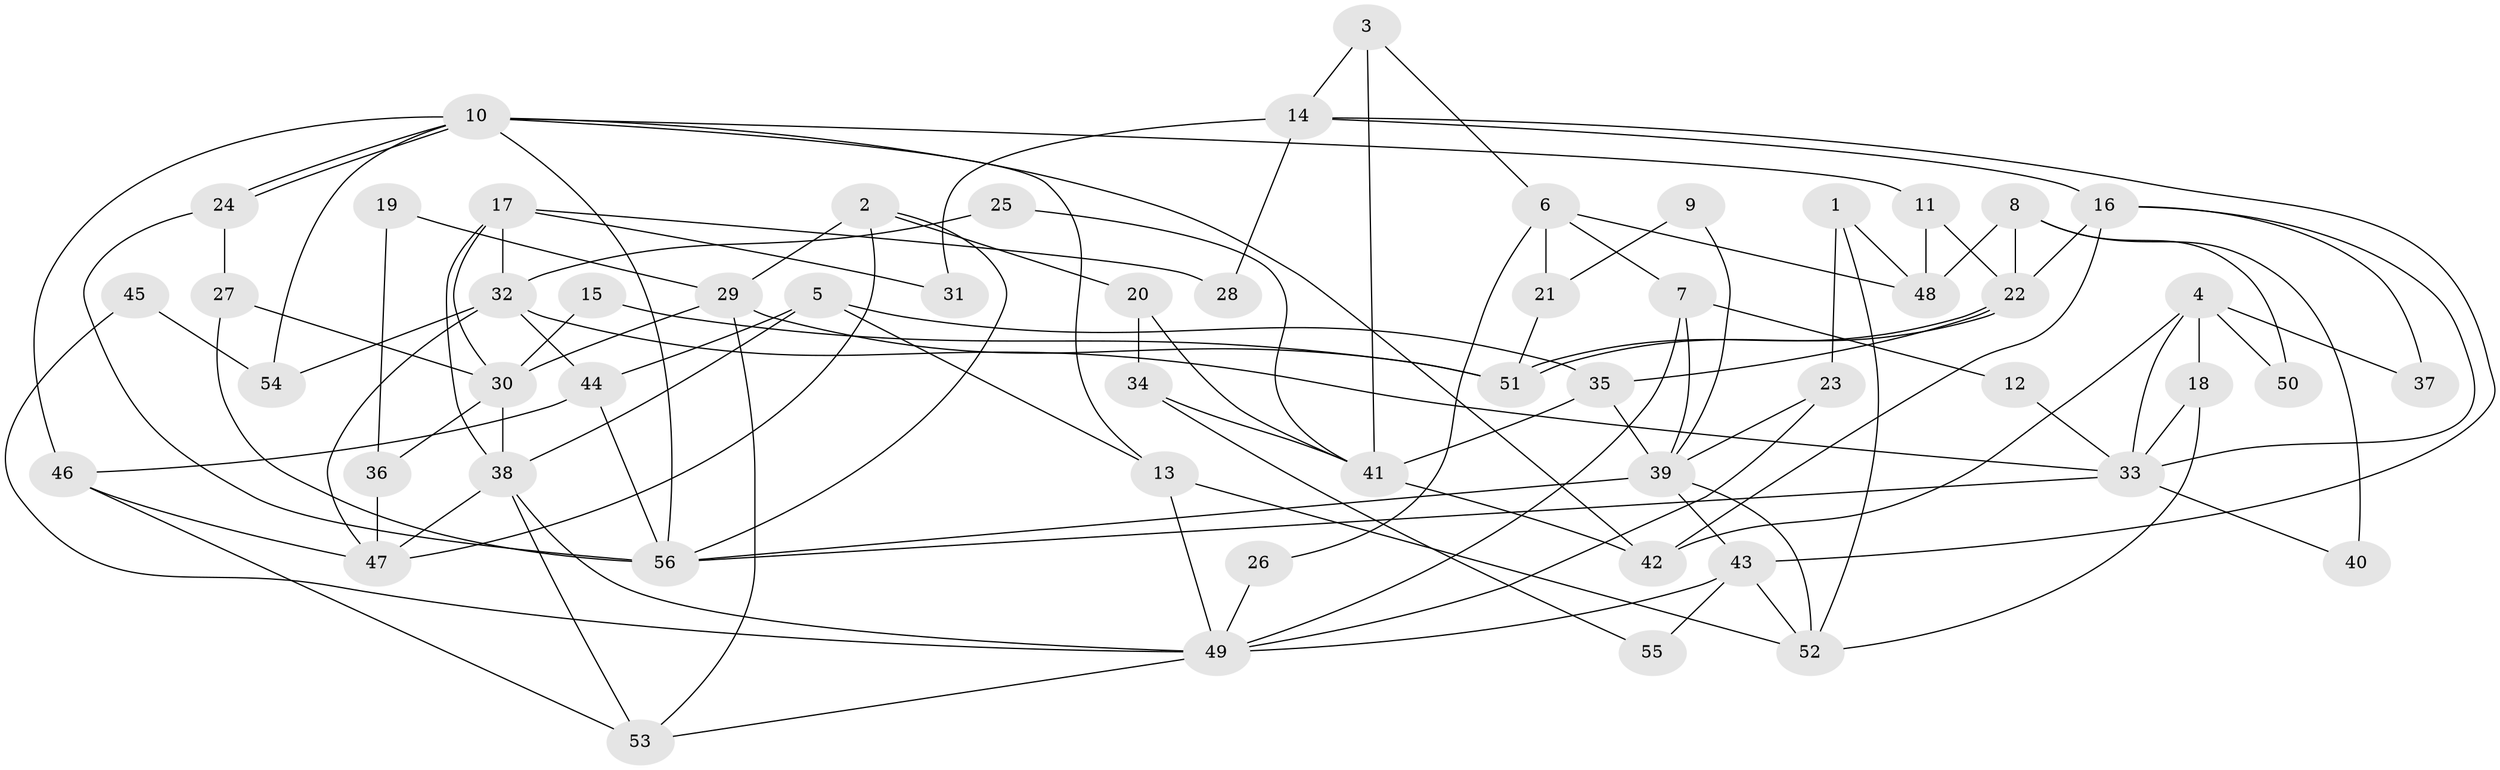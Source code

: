 // Generated by graph-tools (version 1.1) at 2025/11/02/27/25 16:11:16]
// undirected, 56 vertices, 112 edges
graph export_dot {
graph [start="1"]
  node [color=gray90,style=filled];
  1;
  2;
  3;
  4;
  5;
  6;
  7;
  8;
  9;
  10;
  11;
  12;
  13;
  14;
  15;
  16;
  17;
  18;
  19;
  20;
  21;
  22;
  23;
  24;
  25;
  26;
  27;
  28;
  29;
  30;
  31;
  32;
  33;
  34;
  35;
  36;
  37;
  38;
  39;
  40;
  41;
  42;
  43;
  44;
  45;
  46;
  47;
  48;
  49;
  50;
  51;
  52;
  53;
  54;
  55;
  56;
  1 -- 23;
  1 -- 52;
  1 -- 48;
  2 -- 29;
  2 -- 47;
  2 -- 20;
  2 -- 56;
  3 -- 6;
  3 -- 41;
  3 -- 14;
  4 -- 33;
  4 -- 18;
  4 -- 37;
  4 -- 42;
  4 -- 50;
  5 -- 44;
  5 -- 38;
  5 -- 13;
  5 -- 35;
  6 -- 7;
  6 -- 48;
  6 -- 21;
  6 -- 26;
  7 -- 49;
  7 -- 39;
  7 -- 12;
  8 -- 48;
  8 -- 22;
  8 -- 40;
  8 -- 50;
  9 -- 21;
  9 -- 39;
  10 -- 42;
  10 -- 24;
  10 -- 24;
  10 -- 11;
  10 -- 13;
  10 -- 46;
  10 -- 54;
  10 -- 56;
  11 -- 22;
  11 -- 48;
  12 -- 33;
  13 -- 49;
  13 -- 52;
  14 -- 16;
  14 -- 28;
  14 -- 31;
  14 -- 43;
  15 -- 30;
  15 -- 51;
  16 -- 22;
  16 -- 33;
  16 -- 37;
  16 -- 42;
  17 -- 30;
  17 -- 32;
  17 -- 28;
  17 -- 31;
  17 -- 38;
  18 -- 33;
  18 -- 52;
  19 -- 29;
  19 -- 36;
  20 -- 41;
  20 -- 34;
  21 -- 51;
  22 -- 51;
  22 -- 51;
  22 -- 35;
  23 -- 49;
  23 -- 39;
  24 -- 56;
  24 -- 27;
  25 -- 41;
  25 -- 32;
  26 -- 49;
  27 -- 56;
  27 -- 30;
  29 -- 30;
  29 -- 53;
  29 -- 51;
  30 -- 38;
  30 -- 36;
  32 -- 44;
  32 -- 47;
  32 -- 33;
  32 -- 54;
  33 -- 56;
  33 -- 40;
  34 -- 41;
  34 -- 55;
  35 -- 39;
  35 -- 41;
  36 -- 47;
  38 -- 49;
  38 -- 47;
  38 -- 53;
  39 -- 56;
  39 -- 52;
  39 -- 43;
  41 -- 42;
  43 -- 49;
  43 -- 52;
  43 -- 55;
  44 -- 46;
  44 -- 56;
  45 -- 49;
  45 -- 54;
  46 -- 53;
  46 -- 47;
  49 -- 53;
}
